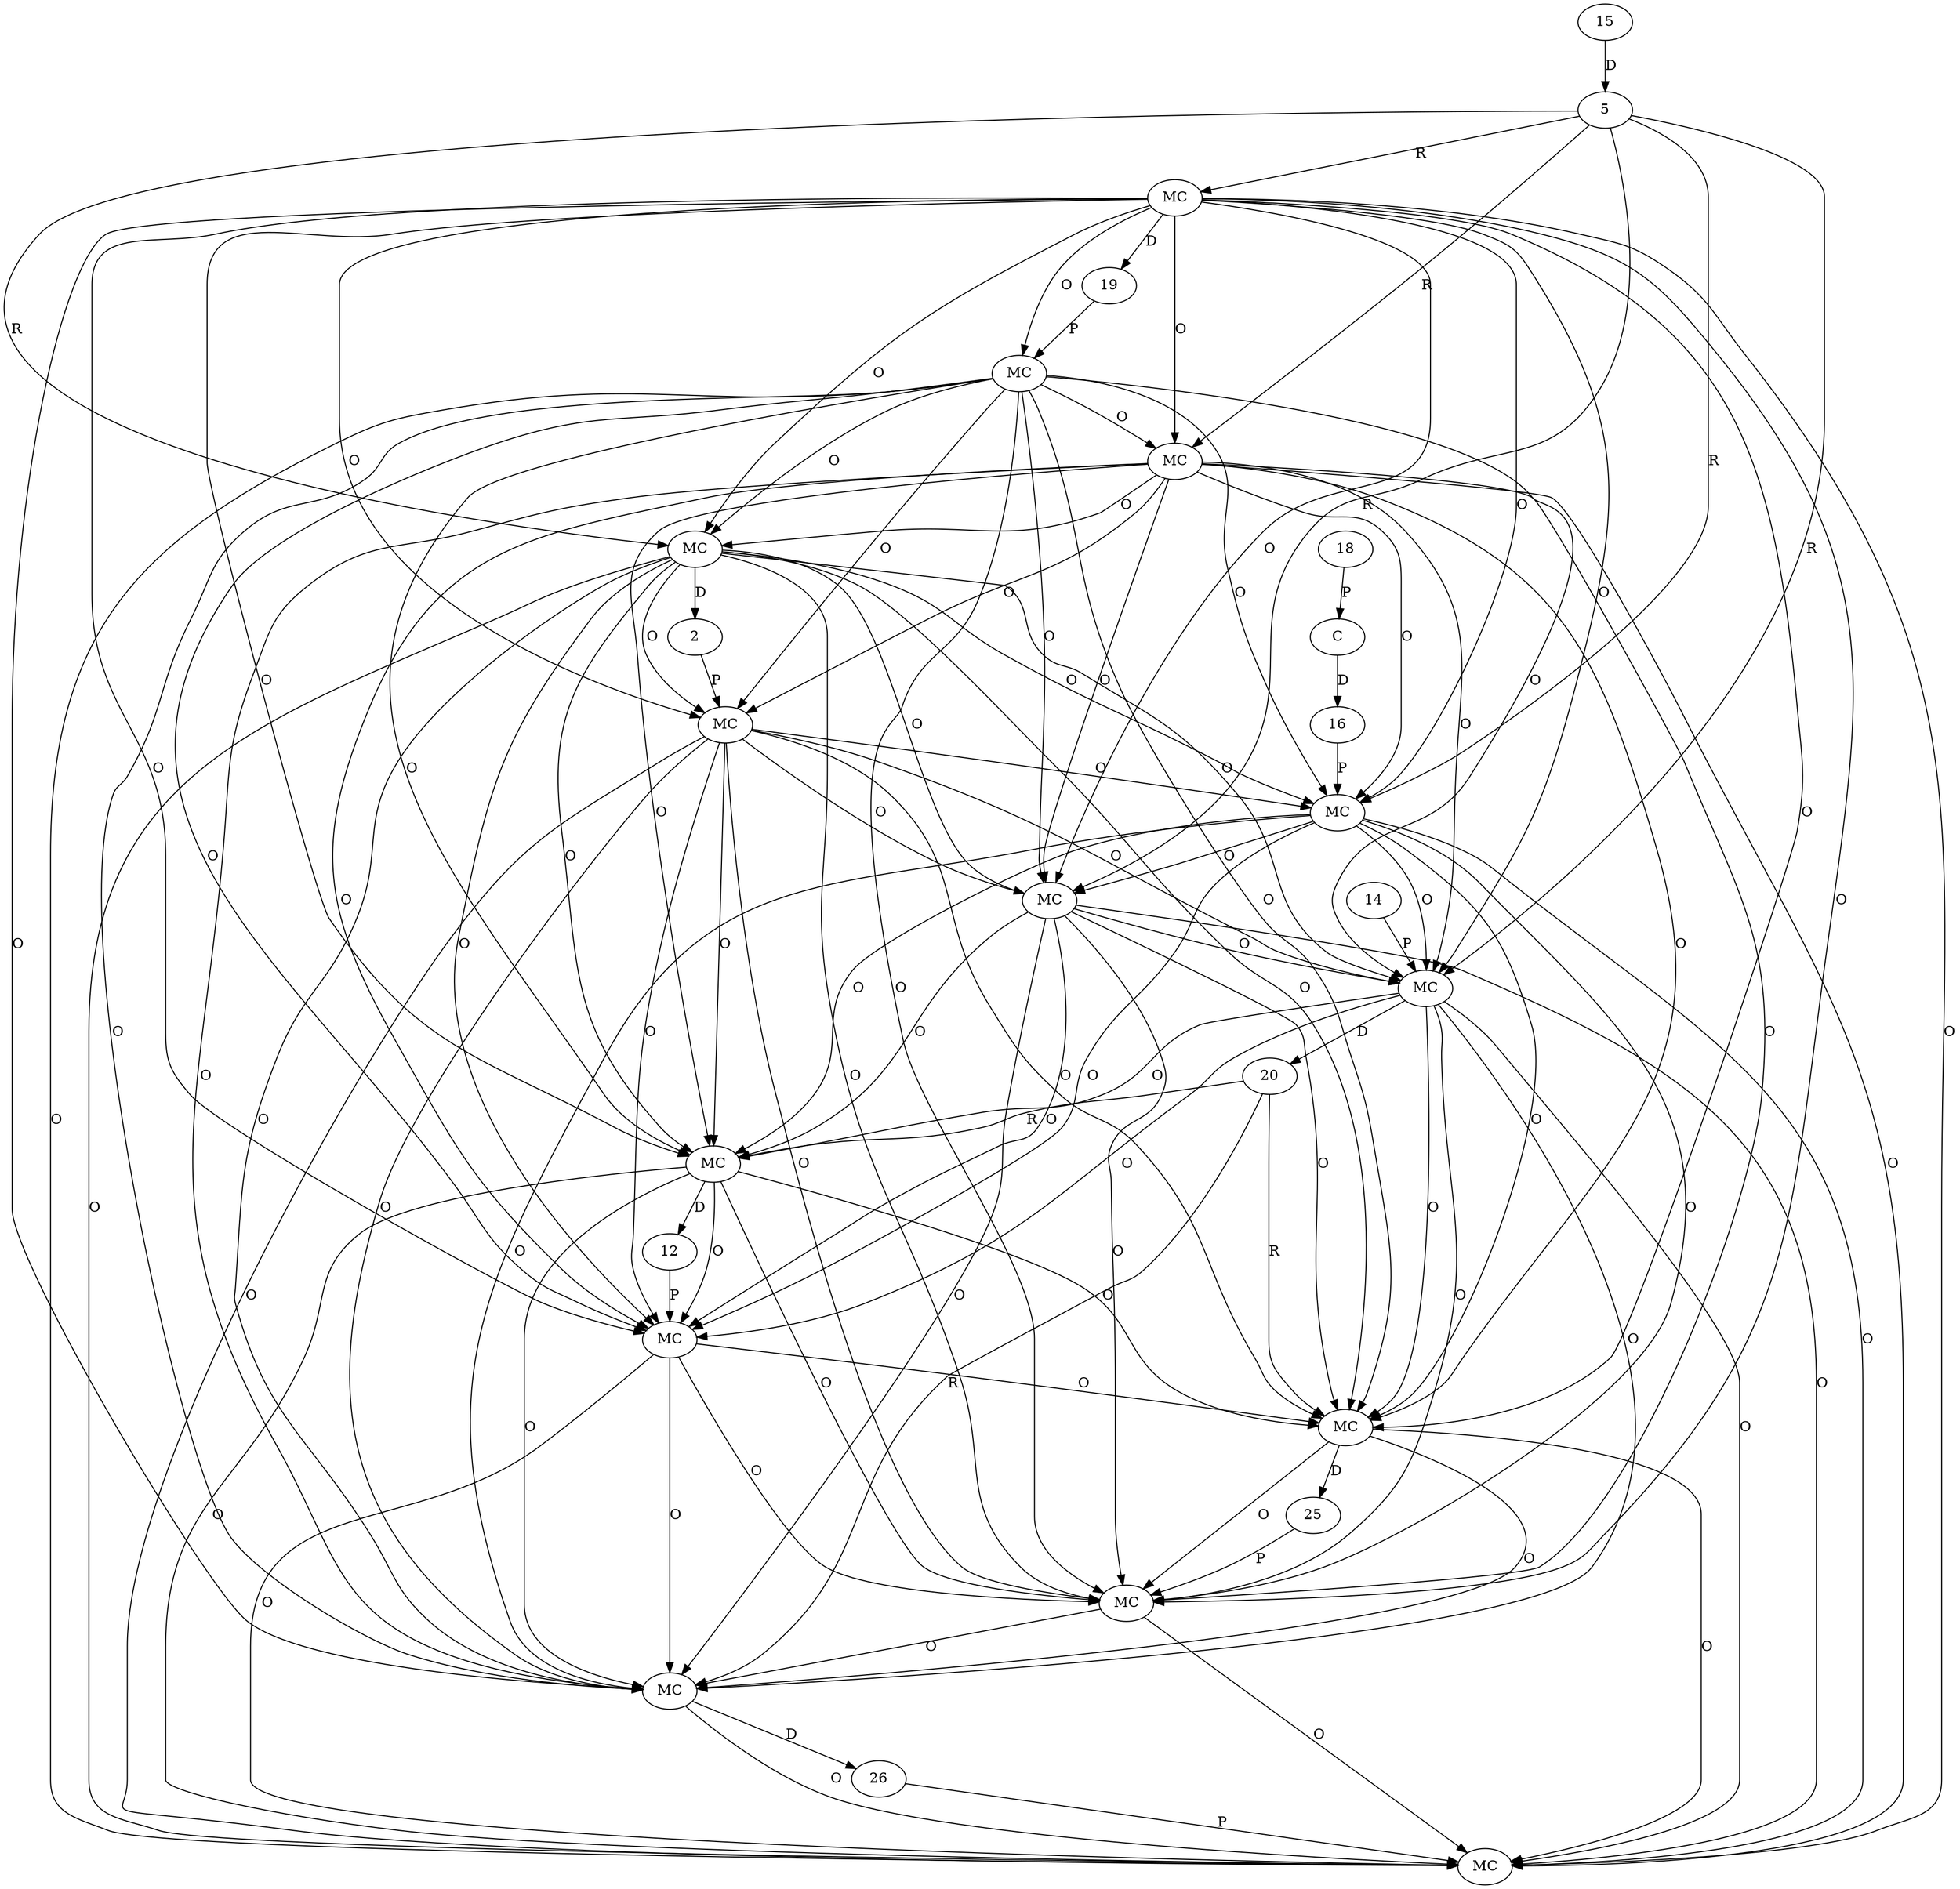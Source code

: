 digraph "AUG" {

  1 [ label="MC" s="isPrivate()" t="Modifier" l="106" ];
  2 [ t="int" n="dummy_" ];
  3 [ label="MC" s="getModifiers()" t="Class" l="106" ];
  4 [ label="MC" s="isPublic()" t="Modifier" l="104" ];
  5 [ t="Class" n="cls" ];
  6 [ label="MC" s="getModifiers()" t="Class" l="105" ];
  7 [ label="MC" s="getModifiers()" t="Class" l="104" ];
  8 [ label="MC" s="getDeclaredConstructors()" t="Class" l="109" ];
  9 [ label="MC" s="isPublic()" t="Modifier" l="113" ];
  10 [ label="MC" s="getDeclaredField()" t="Class" l="112" ];
  11 [ label="MC" s="getDeclaredConstructor()" t="Class" l="108" ];
  12 [ t="int" n="dummy_" ];
  13 [ label="MC" s="getModifiers()" t="Member" l="113" ];
  14 [ t="String" v="INSTANCE" ];
  15 [ t="Class" v="null" n="ReadablePeriodConverter.class" ];
  16 [ t="Class[]" n="dummy_" ];
  17 [ label="C" t="Class[]" l="108" ];
  18 [ t="null" v="null" ];
  19 [ t="int" n="dummy_" ];
  20 [ t="Field" n="fld" ];
  21 [ label="MC" s="getModifiers()" t="Member" l="114" ];
  22 [ label="MC" s="isProtected()" t="Modifier" l="114" ];
  23 [ label="MC" s="getModifiers()" t="Member" l="115" ];
  24 [ label="MC" s="isPrivate()" t="Modifier" l="115" ];
  25 [ t="int" n="dummy_" ];
  26 [ t="int" n="dummy_" ];
  2 -> 1 [ label="P" ];
  7 -> 1 [ label="O" ];
  3 -> 1 [ label="O" ];
  4 -> 1 [ label="O" ];
  6 -> 1 [ label="O" ];
  3 -> 2 [ label="D" ];
  6 -> 3 [ label="O" ];
  4 -> 3 [ label="O" ];
  7 -> 3 [ label="O" ];
  5 -> 3 [ label="R" ];
  19 -> 4 [ label="P" ];
  7 -> 4 [ label="O" ];
  15 -> 5 [ label="D" ];
  4 -> 6 [ label="O" ];
  7 -> 6 [ label="O" ];
  5 -> 6 [ label="R" ];
  5 -> 7 [ label="R" ];
  3 -> 8 [ label="O" ];
  11 -> 8 [ label="O" ];
  1 -> 8 [ label="O" ];
  4 -> 8 [ label="O" ];
  5 -> 8 [ label="R" ];
  6 -> 8 [ label="O" ];
  7 -> 8 [ label="O" ];
  10 -> 9 [ label="O" ];
  12 -> 9 [ label="P" ];
  11 -> 9 [ label="O" ];
  3 -> 9 [ label="O" ];
  7 -> 9 [ label="O" ];
  8 -> 9 [ label="O" ];
  6 -> 9 [ label="O" ];
  13 -> 9 [ label="O" ];
  1 -> 9 [ label="O" ];
  4 -> 9 [ label="O" ];
  7 -> 10 [ label="O" ];
  5 -> 10 [ label="R" ];
  6 -> 10 [ label="O" ];
  14 -> 10 [ label="P" ];
  1 -> 10 [ label="O" ];
  3 -> 10 [ label="O" ];
  4 -> 10 [ label="O" ];
  11 -> 10 [ label="O" ];
  8 -> 10 [ label="O" ];
  4 -> 11 [ label="O" ];
  1 -> 11 [ label="O" ];
  16 -> 11 [ label="P" ];
  7 -> 11 [ label="O" ];
  3 -> 11 [ label="O" ];
  6 -> 11 [ label="O" ];
  5 -> 11 [ label="R" ];
  13 -> 12 [ label="D" ];
  6 -> 13 [ label="O" ];
  8 -> 13 [ label="O" ];
  10 -> 13 [ label="O" ];
  11 -> 13 [ label="O" ];
  20 -> 13 [ label="R" ];
  7 -> 13 [ label="O" ];
  1 -> 13 [ label="O" ];
  3 -> 13 [ label="O" ];
  4 -> 13 [ label="O" ];
  17 -> 16 [ label="D" ];
  18 -> 17 [ label="P" ];
  7 -> 19 [ label="D" ];
  10 -> 20 [ label="D" ];
  8 -> 21 [ label="O" ];
  20 -> 21 [ label="R" ];
  10 -> 21 [ label="O" ];
  7 -> 21 [ label="O" ];
  4 -> 21 [ label="O" ];
  11 -> 21 [ label="O" ];
  6 -> 21 [ label="O" ];
  3 -> 21 [ label="O" ];
  1 -> 21 [ label="O" ];
  9 -> 21 [ label="O" ];
  13 -> 21 [ label="O" ];
  10 -> 22 [ label="O" ];
  25 -> 22 [ label="P" ];
  13 -> 22 [ label="O" ];
  4 -> 22 [ label="O" ];
  7 -> 22 [ label="O" ];
  8 -> 22 [ label="O" ];
  21 -> 22 [ label="O" ];
  1 -> 22 [ label="O" ];
  9 -> 22 [ label="O" ];
  3 -> 22 [ label="O" ];
  11 -> 22 [ label="O" ];
  6 -> 22 [ label="O" ];
  11 -> 23 [ label="O" ];
  8 -> 23 [ label="O" ];
  9 -> 23 [ label="O" ];
  22 -> 23 [ label="O" ];
  10 -> 23 [ label="O" ];
  6 -> 23 [ label="O" ];
  13 -> 23 [ label="O" ];
  21 -> 23 [ label="O" ];
  20 -> 23 [ label="R" ];
  4 -> 23 [ label="O" ];
  1 -> 23 [ label="O" ];
  3 -> 23 [ label="O" ];
  7 -> 23 [ label="O" ];
  13 -> 24 [ label="O" ];
  1 -> 24 [ label="O" ];
  11 -> 24 [ label="O" ];
  22 -> 24 [ label="O" ];
  3 -> 24 [ label="O" ];
  21 -> 24 [ label="O" ];
  10 -> 24 [ label="O" ];
  9 -> 24 [ label="O" ];
  26 -> 24 [ label="P" ];
  4 -> 24 [ label="O" ];
  23 -> 24 [ label="O" ];
  6 -> 24 [ label="O" ];
  8 -> 24 [ label="O" ];
  7 -> 24 [ label="O" ];
  21 -> 25 [ label="D" ];
  23 -> 26 [ label="D" ];
}

